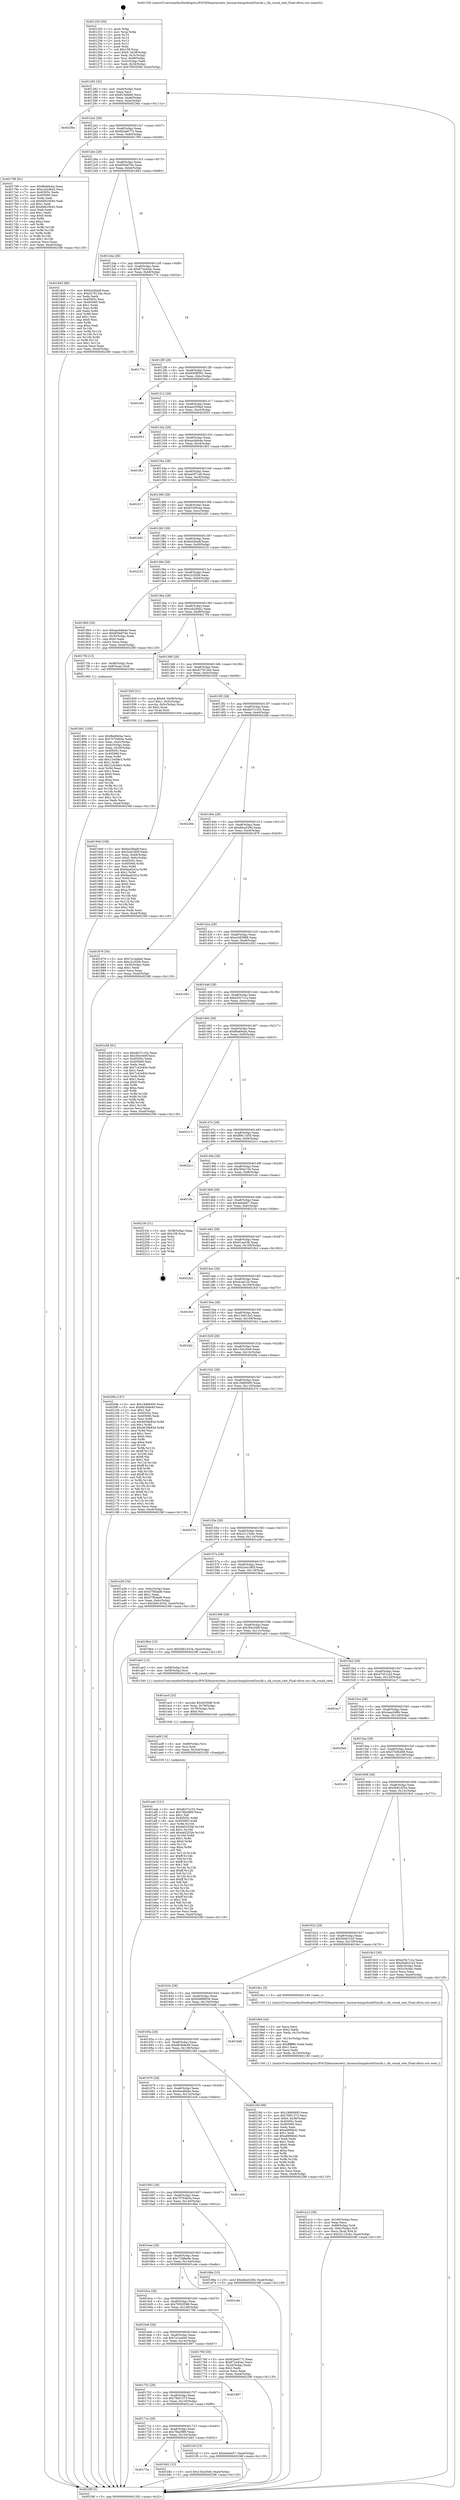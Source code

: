 digraph "0x401250" {
  label = "0x401250 (/mnt/c/Users/mathe/Desktop/tcc/POCII/binaries/extr_linuxarchmipsbcm63xxclk.c_clk_round_rate_Final-ollvm.out::main(0))"
  labelloc = "t"
  node[shape=record]

  Entry [label="",width=0.3,height=0.3,shape=circle,fillcolor=black,style=filled]
  "0x401282" [label="{
     0x401282 [32]\l
     | [instrs]\l
     &nbsp;&nbsp;0x401282 \<+6\>: mov -0xa4(%rbp),%eax\l
     &nbsp;&nbsp;0x401288 \<+2\>: mov %eax,%ecx\l
     &nbsp;&nbsp;0x40128a \<+6\>: sub $0x815efde6,%ecx\l
     &nbsp;&nbsp;0x401290 \<+6\>: mov %eax,-0xa8(%rbp)\l
     &nbsp;&nbsp;0x401296 \<+6\>: mov %ecx,-0xac(%rbp)\l
     &nbsp;&nbsp;0x40129c \<+6\>: je 000000000040236a \<main+0x111a\>\l
  }"]
  "0x40236a" [label="{
     0x40236a\l
  }", style=dashed]
  "0x4012a2" [label="{
     0x4012a2 [28]\l
     | [instrs]\l
     &nbsp;&nbsp;0x4012a2 \<+5\>: jmp 00000000004012a7 \<main+0x57\>\l
     &nbsp;&nbsp;0x4012a7 \<+6\>: mov -0xa8(%rbp),%eax\l
     &nbsp;&nbsp;0x4012ad \<+5\>: sub $0x82de6772,%eax\l
     &nbsp;&nbsp;0x4012b2 \<+6\>: mov %eax,-0xb0(%rbp)\l
     &nbsp;&nbsp;0x4012b8 \<+6\>: je 0000000000401799 \<main+0x549\>\l
  }"]
  Exit [label="",width=0.3,height=0.3,shape=circle,fillcolor=black,style=filled,peripheries=2]
  "0x401799" [label="{
     0x401799 [91]\l
     | [instrs]\l
     &nbsp;&nbsp;0x401799 \<+5\>: mov $0xf6a69cba,%eax\l
     &nbsp;&nbsp;0x40179e \<+5\>: mov $0xccb2db42,%ecx\l
     &nbsp;&nbsp;0x4017a3 \<+7\>: mov 0x40505c,%edx\l
     &nbsp;&nbsp;0x4017aa \<+7\>: mov 0x405060,%esi\l
     &nbsp;&nbsp;0x4017b1 \<+2\>: mov %edx,%edi\l
     &nbsp;&nbsp;0x4017b3 \<+6\>: sub $0x6d625640,%edi\l
     &nbsp;&nbsp;0x4017b9 \<+3\>: sub $0x1,%edi\l
     &nbsp;&nbsp;0x4017bc \<+6\>: add $0x6d625640,%edi\l
     &nbsp;&nbsp;0x4017c2 \<+3\>: imul %edi,%edx\l
     &nbsp;&nbsp;0x4017c5 \<+3\>: and $0x1,%edx\l
     &nbsp;&nbsp;0x4017c8 \<+3\>: cmp $0x0,%edx\l
     &nbsp;&nbsp;0x4017cb \<+4\>: sete %r8b\l
     &nbsp;&nbsp;0x4017cf \<+3\>: cmp $0xa,%esi\l
     &nbsp;&nbsp;0x4017d2 \<+4\>: setl %r9b\l
     &nbsp;&nbsp;0x4017d6 \<+3\>: mov %r8b,%r10b\l
     &nbsp;&nbsp;0x4017d9 \<+3\>: and %r9b,%r10b\l
     &nbsp;&nbsp;0x4017dc \<+3\>: xor %r9b,%r8b\l
     &nbsp;&nbsp;0x4017df \<+3\>: or %r8b,%r10b\l
     &nbsp;&nbsp;0x4017e2 \<+4\>: test $0x1,%r10b\l
     &nbsp;&nbsp;0x4017e6 \<+3\>: cmovne %ecx,%eax\l
     &nbsp;&nbsp;0x4017e9 \<+6\>: mov %eax,-0xa4(%rbp)\l
     &nbsp;&nbsp;0x4017ef \<+5\>: jmp 000000000040238f \<main+0x113f\>\l
  }"]
  "0x4012be" [label="{
     0x4012be [28]\l
     | [instrs]\l
     &nbsp;&nbsp;0x4012be \<+5\>: jmp 00000000004012c3 \<main+0x73\>\l
     &nbsp;&nbsp;0x4012c3 \<+6\>: mov -0xa8(%rbp),%eax\l
     &nbsp;&nbsp;0x4012c9 \<+5\>: sub $0x859a876e,%eax\l
     &nbsp;&nbsp;0x4012ce \<+6\>: mov %eax,-0xb4(%rbp)\l
     &nbsp;&nbsp;0x4012d4 \<+6\>: je 00000000004018d3 \<main+0x683\>\l
  }"]
  "0x40173a" [label="{
     0x40173a\l
  }", style=dashed]
  "0x4018d3" [label="{
     0x4018d3 [86]\l
     | [instrs]\l
     &nbsp;&nbsp;0x4018d3 \<+5\>: mov $0xbe2fdadf,%eax\l
     &nbsp;&nbsp;0x4018d8 \<+5\>: mov $0xd27812da,%ecx\l
     &nbsp;&nbsp;0x4018dd \<+2\>: xor %edx,%edx\l
     &nbsp;&nbsp;0x4018df \<+7\>: mov 0x40505c,%esi\l
     &nbsp;&nbsp;0x4018e6 \<+7\>: mov 0x405060,%edi\l
     &nbsp;&nbsp;0x4018ed \<+3\>: sub $0x1,%edx\l
     &nbsp;&nbsp;0x4018f0 \<+3\>: mov %esi,%r8d\l
     &nbsp;&nbsp;0x4018f3 \<+3\>: add %edx,%r8d\l
     &nbsp;&nbsp;0x4018f6 \<+4\>: imul %r8d,%esi\l
     &nbsp;&nbsp;0x4018fa \<+3\>: and $0x1,%esi\l
     &nbsp;&nbsp;0x4018fd \<+3\>: cmp $0x0,%esi\l
     &nbsp;&nbsp;0x401900 \<+4\>: sete %r9b\l
     &nbsp;&nbsp;0x401904 \<+3\>: cmp $0xa,%edi\l
     &nbsp;&nbsp;0x401907 \<+4\>: setl %r10b\l
     &nbsp;&nbsp;0x40190b \<+3\>: mov %r9b,%r11b\l
     &nbsp;&nbsp;0x40190e \<+3\>: and %r10b,%r11b\l
     &nbsp;&nbsp;0x401911 \<+3\>: xor %r10b,%r9b\l
     &nbsp;&nbsp;0x401914 \<+3\>: or %r9b,%r11b\l
     &nbsp;&nbsp;0x401917 \<+4\>: test $0x1,%r11b\l
     &nbsp;&nbsp;0x40191b \<+3\>: cmovne %ecx,%eax\l
     &nbsp;&nbsp;0x40191e \<+6\>: mov %eax,-0xa4(%rbp)\l
     &nbsp;&nbsp;0x401924 \<+5\>: jmp 000000000040238f \<main+0x113f\>\l
  }"]
  "0x4012da" [label="{
     0x4012da [28]\l
     | [instrs]\l
     &nbsp;&nbsp;0x4012da \<+5\>: jmp 00000000004012df \<main+0x8f\>\l
     &nbsp;&nbsp;0x4012df \<+6\>: mov -0xa8(%rbp),%eax\l
     &nbsp;&nbsp;0x4012e5 \<+5\>: sub $0x872a45ac,%eax\l
     &nbsp;&nbsp;0x4012ea \<+6\>: mov %eax,-0xb8(%rbp)\l
     &nbsp;&nbsp;0x4012f0 \<+6\>: je 000000000040177e \<main+0x52e\>\l
  }"]
  "0x401b82" [label="{
     0x401b82 [15]\l
     | [instrs]\l
     &nbsp;&nbsp;0x401b82 \<+10\>: movl $0x15dc20e9,-0xa4(%rbp)\l
     &nbsp;&nbsp;0x401b8c \<+5\>: jmp 000000000040238f \<main+0x113f\>\l
  }"]
  "0x40177e" [label="{
     0x40177e\l
  }", style=dashed]
  "0x4012f6" [label="{
     0x4012f6 [28]\l
     | [instrs]\l
     &nbsp;&nbsp;0x4012f6 \<+5\>: jmp 00000000004012fb \<main+0xab\>\l
     &nbsp;&nbsp;0x4012fb \<+6\>: mov -0xa8(%rbp),%eax\l
     &nbsp;&nbsp;0x401301 \<+5\>: sub $0x9369f591,%eax\l
     &nbsp;&nbsp;0x401306 \<+6\>: mov %eax,-0xbc(%rbp)\l
     &nbsp;&nbsp;0x40130c \<+6\>: je 0000000000401e0c \<main+0xbbc\>\l
  }"]
  "0x40171e" [label="{
     0x40171e [28]\l
     | [instrs]\l
     &nbsp;&nbsp;0x40171e \<+5\>: jmp 0000000000401723 \<main+0x4d3\>\l
     &nbsp;&nbsp;0x401723 \<+6\>: mov -0xa8(%rbp),%eax\l
     &nbsp;&nbsp;0x401729 \<+5\>: sub $0x7fda3f89,%eax\l
     &nbsp;&nbsp;0x40172e \<+6\>: mov %eax,-0x154(%rbp)\l
     &nbsp;&nbsp;0x401734 \<+6\>: je 0000000000401b82 \<main+0x932\>\l
  }"]
  "0x401e0c" [label="{
     0x401e0c\l
  }", style=dashed]
  "0x401312" [label="{
     0x401312 [28]\l
     | [instrs]\l
     &nbsp;&nbsp;0x401312 \<+5\>: jmp 0000000000401317 \<main+0xc7\>\l
     &nbsp;&nbsp;0x401317 \<+6\>: mov -0xa8(%rbp),%eax\l
     &nbsp;&nbsp;0x40131d \<+5\>: sub $0xaa2509a2,%eax\l
     &nbsp;&nbsp;0x401322 \<+6\>: mov %eax,-0xc0(%rbp)\l
     &nbsp;&nbsp;0x401328 \<+6\>: je 0000000000402053 \<main+0xe03\>\l
  }"]
  "0x4021ef" [label="{
     0x4021ef [15]\l
     | [instrs]\l
     &nbsp;&nbsp;0x4021ef \<+10\>: movl $0x4ebda57,-0xa4(%rbp)\l
     &nbsp;&nbsp;0x4021f9 \<+5\>: jmp 000000000040238f \<main+0x113f\>\l
  }"]
  "0x402053" [label="{
     0x402053\l
  }", style=dashed]
  "0x40132e" [label="{
     0x40132e [28]\l
     | [instrs]\l
     &nbsp;&nbsp;0x40132e \<+5\>: jmp 0000000000401333 \<main+0xe3\>\l
     &nbsp;&nbsp;0x401333 \<+6\>: mov -0xa8(%rbp),%eax\l
     &nbsp;&nbsp;0x401339 \<+5\>: sub $0xaacbbb4e,%eax\l
     &nbsp;&nbsp;0x40133e \<+6\>: mov %eax,-0xc4(%rbp)\l
     &nbsp;&nbsp;0x401344 \<+6\>: je 0000000000401fb1 \<main+0xd61\>\l
  }"]
  "0x401702" [label="{
     0x401702 [28]\l
     | [instrs]\l
     &nbsp;&nbsp;0x401702 \<+5\>: jmp 0000000000401707 \<main+0x4b7\>\l
     &nbsp;&nbsp;0x401707 \<+6\>: mov -0xa8(%rbp),%eax\l
     &nbsp;&nbsp;0x40170d \<+5\>: sub $0x7fd01373,%eax\l
     &nbsp;&nbsp;0x401712 \<+6\>: mov %eax,-0x150(%rbp)\l
     &nbsp;&nbsp;0x401718 \<+6\>: je 00000000004021ef \<main+0xf9f\>\l
  }"]
  "0x401fb1" [label="{
     0x401fb1\l
  }", style=dashed]
  "0x40134a" [label="{
     0x40134a [28]\l
     | [instrs]\l
     &nbsp;&nbsp;0x40134a \<+5\>: jmp 000000000040134f \<main+0xff\>\l
     &nbsp;&nbsp;0x40134f \<+6\>: mov -0xa8(%rbp),%eax\l
     &nbsp;&nbsp;0x401355 \<+5\>: sub $0xae0f71a9,%eax\l
     &nbsp;&nbsp;0x40135a \<+6\>: mov %eax,-0xc8(%rbp)\l
     &nbsp;&nbsp;0x401360 \<+6\>: je 0000000000402317 \<main+0x10c7\>\l
  }"]
  "0x401897" [label="{
     0x401897\l
  }", style=dashed]
  "0x402317" [label="{
     0x402317\l
  }", style=dashed]
  "0x401366" [label="{
     0x401366 [28]\l
     | [instrs]\l
     &nbsp;&nbsp;0x401366 \<+5\>: jmp 000000000040136b \<main+0x11b\>\l
     &nbsp;&nbsp;0x40136b \<+6\>: mov -0xa8(%rbp),%eax\l
     &nbsp;&nbsp;0x401371 \<+5\>: sub $0xb5309caa,%eax\l
     &nbsp;&nbsp;0x401376 \<+6\>: mov %eax,-0xcc(%rbp)\l
     &nbsp;&nbsp;0x40137c \<+6\>: je 0000000000401b91 \<main+0x941\>\l
  }"]
  "0x401aeb" [label="{
     0x401aeb [151]\l
     | [instrs]\l
     &nbsp;&nbsp;0x401aeb \<+5\>: mov $0xdb37c102,%eax\l
     &nbsp;&nbsp;0x401af0 \<+5\>: mov $0x7fda3f89,%ecx\l
     &nbsp;&nbsp;0x401af5 \<+2\>: mov $0x1,%dl\l
     &nbsp;&nbsp;0x401af7 \<+8\>: mov 0x40505c,%r8d\l
     &nbsp;&nbsp;0x401aff \<+8\>: mov 0x405060,%r9d\l
     &nbsp;&nbsp;0x401b07 \<+3\>: mov %r8d,%r10d\l
     &nbsp;&nbsp;0x401b0a \<+7\>: sub $0xde5252fe,%r10d\l
     &nbsp;&nbsp;0x401b11 \<+4\>: sub $0x1,%r10d\l
     &nbsp;&nbsp;0x401b15 \<+7\>: add $0xde5252fe,%r10d\l
     &nbsp;&nbsp;0x401b1c \<+4\>: imul %r10d,%r8d\l
     &nbsp;&nbsp;0x401b20 \<+4\>: and $0x1,%r8d\l
     &nbsp;&nbsp;0x401b24 \<+4\>: cmp $0x0,%r8d\l
     &nbsp;&nbsp;0x401b28 \<+4\>: sete %r11b\l
     &nbsp;&nbsp;0x401b2c \<+4\>: cmp $0xa,%r9d\l
     &nbsp;&nbsp;0x401b30 \<+3\>: setl %bl\l
     &nbsp;&nbsp;0x401b33 \<+3\>: mov %r11b,%r14b\l
     &nbsp;&nbsp;0x401b36 \<+4\>: xor $0xff,%r14b\l
     &nbsp;&nbsp;0x401b3a \<+3\>: mov %bl,%r15b\l
     &nbsp;&nbsp;0x401b3d \<+4\>: xor $0xff,%r15b\l
     &nbsp;&nbsp;0x401b41 \<+3\>: xor $0x1,%dl\l
     &nbsp;&nbsp;0x401b44 \<+3\>: mov %r14b,%r12b\l
     &nbsp;&nbsp;0x401b47 \<+4\>: and $0xff,%r12b\l
     &nbsp;&nbsp;0x401b4b \<+3\>: and %dl,%r11b\l
     &nbsp;&nbsp;0x401b4e \<+3\>: mov %r15b,%r13b\l
     &nbsp;&nbsp;0x401b51 \<+4\>: and $0xff,%r13b\l
     &nbsp;&nbsp;0x401b55 \<+2\>: and %dl,%bl\l
     &nbsp;&nbsp;0x401b57 \<+3\>: or %r11b,%r12b\l
     &nbsp;&nbsp;0x401b5a \<+3\>: or %bl,%r13b\l
     &nbsp;&nbsp;0x401b5d \<+3\>: xor %r13b,%r12b\l
     &nbsp;&nbsp;0x401b60 \<+3\>: or %r15b,%r14b\l
     &nbsp;&nbsp;0x401b63 \<+4\>: xor $0xff,%r14b\l
     &nbsp;&nbsp;0x401b67 \<+3\>: or $0x1,%dl\l
     &nbsp;&nbsp;0x401b6a \<+3\>: and %dl,%r14b\l
     &nbsp;&nbsp;0x401b6d \<+3\>: or %r14b,%r12b\l
     &nbsp;&nbsp;0x401b70 \<+4\>: test $0x1,%r12b\l
     &nbsp;&nbsp;0x401b74 \<+3\>: cmovne %ecx,%eax\l
     &nbsp;&nbsp;0x401b77 \<+6\>: mov %eax,-0xa4(%rbp)\l
     &nbsp;&nbsp;0x401b7d \<+5\>: jmp 000000000040238f \<main+0x113f\>\l
  }"]
  "0x401b91" [label="{
     0x401b91\l
  }", style=dashed]
  "0x401382" [label="{
     0x401382 [28]\l
     | [instrs]\l
     &nbsp;&nbsp;0x401382 \<+5\>: jmp 0000000000401387 \<main+0x137\>\l
     &nbsp;&nbsp;0x401387 \<+6\>: mov -0xa8(%rbp),%eax\l
     &nbsp;&nbsp;0x40138d \<+5\>: sub $0xbe2fdadf,%eax\l
     &nbsp;&nbsp;0x401392 \<+6\>: mov %eax,-0xd0(%rbp)\l
     &nbsp;&nbsp;0x401398 \<+6\>: je 0000000000402232 \<main+0xfe2\>\l
  }"]
  "0x401ad9" [label="{
     0x401ad9 [18]\l
     | [instrs]\l
     &nbsp;&nbsp;0x401ad9 \<+4\>: mov -0x68(%rbp),%rsi\l
     &nbsp;&nbsp;0x401add \<+3\>: mov %rsi,%rdi\l
     &nbsp;&nbsp;0x401ae0 \<+6\>: mov %eax,-0x164(%rbp)\l
     &nbsp;&nbsp;0x401ae6 \<+5\>: call 0000000000401030 \<free@plt\>\l
     | [calls]\l
     &nbsp;&nbsp;0x401030 \{1\} (unknown)\l
  }"]
  "0x402232" [label="{
     0x402232\l
  }", style=dashed]
  "0x40139e" [label="{
     0x40139e [28]\l
     | [instrs]\l
     &nbsp;&nbsp;0x40139e \<+5\>: jmp 00000000004013a3 \<main+0x153\>\l
     &nbsp;&nbsp;0x4013a3 \<+6\>: mov -0xa8(%rbp),%eax\l
     &nbsp;&nbsp;0x4013a9 \<+5\>: sub $0xc2c3f2fe,%eax\l
     &nbsp;&nbsp;0x4013ae \<+6\>: mov %eax,-0xd4(%rbp)\l
     &nbsp;&nbsp;0x4013b4 \<+6\>: je 00000000004018b5 \<main+0x665\>\l
  }"]
  "0x401ac0" [label="{
     0x401ac0 [25]\l
     | [instrs]\l
     &nbsp;&nbsp;0x401ac0 \<+10\>: movabs $0x4030d6,%rdi\l
     &nbsp;&nbsp;0x401aca \<+4\>: mov %rax,-0x78(%rbp)\l
     &nbsp;&nbsp;0x401ace \<+4\>: mov -0x78(%rbp),%rsi\l
     &nbsp;&nbsp;0x401ad2 \<+2\>: mov $0x0,%al\l
     &nbsp;&nbsp;0x401ad4 \<+5\>: call 0000000000401040 \<printf@plt\>\l
     | [calls]\l
     &nbsp;&nbsp;0x401040 \{1\} (unknown)\l
  }"]
  "0x4018b5" [label="{
     0x4018b5 [30]\l
     | [instrs]\l
     &nbsp;&nbsp;0x4018b5 \<+5\>: mov $0xaacbbb4e,%eax\l
     &nbsp;&nbsp;0x4018ba \<+5\>: mov $0x859a876e,%ecx\l
     &nbsp;&nbsp;0x4018bf \<+3\>: mov -0x30(%rbp),%edx\l
     &nbsp;&nbsp;0x4018c2 \<+3\>: cmp $0x0,%edx\l
     &nbsp;&nbsp;0x4018c5 \<+3\>: cmove %ecx,%eax\l
     &nbsp;&nbsp;0x4018c8 \<+6\>: mov %eax,-0xa4(%rbp)\l
     &nbsp;&nbsp;0x4018ce \<+5\>: jmp 000000000040238f \<main+0x113f\>\l
  }"]
  "0x4013ba" [label="{
     0x4013ba [28]\l
     | [instrs]\l
     &nbsp;&nbsp;0x4013ba \<+5\>: jmp 00000000004013bf \<main+0x16f\>\l
     &nbsp;&nbsp;0x4013bf \<+6\>: mov -0xa8(%rbp),%eax\l
     &nbsp;&nbsp;0x4013c5 \<+5\>: sub $0xccb2db42,%eax\l
     &nbsp;&nbsp;0x4013ca \<+6\>: mov %eax,-0xd8(%rbp)\l
     &nbsp;&nbsp;0x4013d0 \<+6\>: je 00000000004017f4 \<main+0x5a4\>\l
  }"]
  "0x401a12" [label="{
     0x401a12 [36]\l
     | [instrs]\l
     &nbsp;&nbsp;0x401a12 \<+6\>: mov -0x160(%rbp),%ecx\l
     &nbsp;&nbsp;0x401a18 \<+3\>: imul %eax,%ecx\l
     &nbsp;&nbsp;0x401a1b \<+4\>: mov -0x68(%rbp),%rdi\l
     &nbsp;&nbsp;0x401a1f \<+4\>: movslq -0x6c(%rbp),%r8\l
     &nbsp;&nbsp;0x401a23 \<+4\>: mov %ecx,(%rdi,%r8,4)\l
     &nbsp;&nbsp;0x401a27 \<+10\>: movl $0x22115c6c,-0xa4(%rbp)\l
     &nbsp;&nbsp;0x401a31 \<+5\>: jmp 000000000040238f \<main+0x113f\>\l
  }"]
  "0x4017f4" [label="{
     0x4017f4 [13]\l
     | [instrs]\l
     &nbsp;&nbsp;0x4017f4 \<+4\>: mov -0x48(%rbp),%rax\l
     &nbsp;&nbsp;0x4017f8 \<+4\>: mov 0x8(%rax),%rdi\l
     &nbsp;&nbsp;0x4017fc \<+5\>: call 0000000000401060 \<atoi@plt\>\l
     | [calls]\l
     &nbsp;&nbsp;0x401060 \{1\} (unknown)\l
  }"]
  "0x4013d6" [label="{
     0x4013d6 [28]\l
     | [instrs]\l
     &nbsp;&nbsp;0x4013d6 \<+5\>: jmp 00000000004013db \<main+0x18b\>\l
     &nbsp;&nbsp;0x4013db \<+6\>: mov -0xa8(%rbp),%eax\l
     &nbsp;&nbsp;0x4013e1 \<+5\>: sub $0xd27812da,%eax\l
     &nbsp;&nbsp;0x4013e6 \<+6\>: mov %eax,-0xdc(%rbp)\l
     &nbsp;&nbsp;0x4013ec \<+6\>: je 0000000000401929 \<main+0x6d9\>\l
  }"]
  "0x4019e6" [label="{
     0x4019e6 [44]\l
     | [instrs]\l
     &nbsp;&nbsp;0x4019e6 \<+2\>: xor %ecx,%ecx\l
     &nbsp;&nbsp;0x4019e8 \<+5\>: mov $0x2,%edx\l
     &nbsp;&nbsp;0x4019ed \<+6\>: mov %edx,-0x15c(%rbp)\l
     &nbsp;&nbsp;0x4019f3 \<+1\>: cltd\l
     &nbsp;&nbsp;0x4019f4 \<+6\>: mov -0x15c(%rbp),%esi\l
     &nbsp;&nbsp;0x4019fa \<+2\>: idiv %esi\l
     &nbsp;&nbsp;0x4019fc \<+6\>: imul $0xfffffffe,%edx,%edx\l
     &nbsp;&nbsp;0x401a02 \<+3\>: sub $0x1,%ecx\l
     &nbsp;&nbsp;0x401a05 \<+2\>: sub %ecx,%edx\l
     &nbsp;&nbsp;0x401a07 \<+6\>: mov %edx,-0x160(%rbp)\l
     &nbsp;&nbsp;0x401a0d \<+5\>: call 0000000000401160 \<next_i\>\l
     | [calls]\l
     &nbsp;&nbsp;0x401160 \{1\} (/mnt/c/Users/mathe/Desktop/tcc/POCII/binaries/extr_linuxarchmipsbcm63xxclk.c_clk_round_rate_Final-ollvm.out::next_i)\l
  }"]
  "0x401929" [label="{
     0x401929 [31]\l
     | [instrs]\l
     &nbsp;&nbsp;0x401929 \<+8\>: movq $0x64,-0x58(%rbp)\l
     &nbsp;&nbsp;0x401931 \<+7\>: movl $0x1,-0x5c(%rbp)\l
     &nbsp;&nbsp;0x401938 \<+4\>: movslq -0x5c(%rbp),%rax\l
     &nbsp;&nbsp;0x40193c \<+4\>: shl $0x2,%rax\l
     &nbsp;&nbsp;0x401940 \<+3\>: mov %rax,%rdi\l
     &nbsp;&nbsp;0x401943 \<+5\>: call 0000000000401050 \<malloc@plt\>\l
     | [calls]\l
     &nbsp;&nbsp;0x401050 \{1\} (unknown)\l
  }"]
  "0x4013f2" [label="{
     0x4013f2 [28]\l
     | [instrs]\l
     &nbsp;&nbsp;0x4013f2 \<+5\>: jmp 00000000004013f7 \<main+0x1a7\>\l
     &nbsp;&nbsp;0x4013f7 \<+6\>: mov -0xa8(%rbp),%eax\l
     &nbsp;&nbsp;0x4013fd \<+5\>: sub $0xdb37c102,%eax\l
     &nbsp;&nbsp;0x401402 \<+6\>: mov %eax,-0xe0(%rbp)\l
     &nbsp;&nbsp;0x401408 \<+6\>: je 000000000040226b \<main+0x101b\>\l
  }"]
  "0x401948" [label="{
     0x401948 [108]\l
     | [instrs]\l
     &nbsp;&nbsp;0x401948 \<+5\>: mov $0xbe2fdadf,%ecx\l
     &nbsp;&nbsp;0x40194d \<+5\>: mov $0x2a4c385f,%edx\l
     &nbsp;&nbsp;0x401952 \<+4\>: mov %rax,-0x68(%rbp)\l
     &nbsp;&nbsp;0x401956 \<+7\>: movl $0x0,-0x6c(%rbp)\l
     &nbsp;&nbsp;0x40195d \<+7\>: mov 0x40505c,%esi\l
     &nbsp;&nbsp;0x401964 \<+8\>: mov 0x405060,%r8d\l
     &nbsp;&nbsp;0x40196c \<+3\>: mov %esi,%r9d\l
     &nbsp;&nbsp;0x40196f \<+7\>: add $0x9aad241a,%r9d\l
     &nbsp;&nbsp;0x401976 \<+4\>: sub $0x1,%r9d\l
     &nbsp;&nbsp;0x40197a \<+7\>: sub $0x9aad241a,%r9d\l
     &nbsp;&nbsp;0x401981 \<+4\>: imul %r9d,%esi\l
     &nbsp;&nbsp;0x401985 \<+3\>: and $0x1,%esi\l
     &nbsp;&nbsp;0x401988 \<+3\>: cmp $0x0,%esi\l
     &nbsp;&nbsp;0x40198b \<+4\>: sete %r10b\l
     &nbsp;&nbsp;0x40198f \<+4\>: cmp $0xa,%r8d\l
     &nbsp;&nbsp;0x401993 \<+4\>: setl %r11b\l
     &nbsp;&nbsp;0x401997 \<+3\>: mov %r10b,%bl\l
     &nbsp;&nbsp;0x40199a \<+3\>: and %r11b,%bl\l
     &nbsp;&nbsp;0x40199d \<+3\>: xor %r11b,%r10b\l
     &nbsp;&nbsp;0x4019a0 \<+3\>: or %r10b,%bl\l
     &nbsp;&nbsp;0x4019a3 \<+3\>: test $0x1,%bl\l
     &nbsp;&nbsp;0x4019a6 \<+3\>: cmovne %edx,%ecx\l
     &nbsp;&nbsp;0x4019a9 \<+6\>: mov %ecx,-0xa4(%rbp)\l
     &nbsp;&nbsp;0x4019af \<+5\>: jmp 000000000040238f \<main+0x113f\>\l
  }"]
  "0x40226b" [label="{
     0x40226b\l
  }", style=dashed]
  "0x40140e" [label="{
     0x40140e [28]\l
     | [instrs]\l
     &nbsp;&nbsp;0x40140e \<+5\>: jmp 0000000000401413 \<main+0x1c3\>\l
     &nbsp;&nbsp;0x401413 \<+6\>: mov -0xa8(%rbp),%eax\l
     &nbsp;&nbsp;0x401419 \<+5\>: sub $0xddca528d,%eax\l
     &nbsp;&nbsp;0x40141e \<+6\>: mov %eax,-0xe4(%rbp)\l
     &nbsp;&nbsp;0x401424 \<+6\>: je 0000000000401879 \<main+0x629\>\l
  }"]
  "0x401801" [label="{
     0x401801 [105]\l
     | [instrs]\l
     &nbsp;&nbsp;0x401801 \<+5\>: mov $0xf6a69cba,%ecx\l
     &nbsp;&nbsp;0x401806 \<+5\>: mov $0x70764b5a,%edx\l
     &nbsp;&nbsp;0x40180b \<+3\>: mov %eax,-0x4c(%rbp)\l
     &nbsp;&nbsp;0x40180e \<+3\>: mov -0x4c(%rbp),%eax\l
     &nbsp;&nbsp;0x401811 \<+3\>: mov %eax,-0x30(%rbp)\l
     &nbsp;&nbsp;0x401814 \<+7\>: mov 0x40505c,%eax\l
     &nbsp;&nbsp;0x40181b \<+7\>: mov 0x405060,%esi\l
     &nbsp;&nbsp;0x401822 \<+3\>: mov %eax,%r8d\l
     &nbsp;&nbsp;0x401825 \<+7\>: add $0x124cfde3,%r8d\l
     &nbsp;&nbsp;0x40182c \<+4\>: sub $0x1,%r8d\l
     &nbsp;&nbsp;0x401830 \<+7\>: sub $0x124cfde3,%r8d\l
     &nbsp;&nbsp;0x401837 \<+4\>: imul %r8d,%eax\l
     &nbsp;&nbsp;0x40183b \<+3\>: and $0x1,%eax\l
     &nbsp;&nbsp;0x40183e \<+3\>: cmp $0x0,%eax\l
     &nbsp;&nbsp;0x401841 \<+4\>: sete %r9b\l
     &nbsp;&nbsp;0x401845 \<+3\>: cmp $0xa,%esi\l
     &nbsp;&nbsp;0x401848 \<+4\>: setl %r10b\l
     &nbsp;&nbsp;0x40184c \<+3\>: mov %r9b,%r11b\l
     &nbsp;&nbsp;0x40184f \<+3\>: and %r10b,%r11b\l
     &nbsp;&nbsp;0x401852 \<+3\>: xor %r10b,%r9b\l
     &nbsp;&nbsp;0x401855 \<+3\>: or %r9b,%r11b\l
     &nbsp;&nbsp;0x401858 \<+4\>: test $0x1,%r11b\l
     &nbsp;&nbsp;0x40185c \<+3\>: cmovne %edx,%ecx\l
     &nbsp;&nbsp;0x40185f \<+6\>: mov %ecx,-0xa4(%rbp)\l
     &nbsp;&nbsp;0x401865 \<+5\>: jmp 000000000040238f \<main+0x113f\>\l
  }"]
  "0x401879" [label="{
     0x401879 [30]\l
     | [instrs]\l
     &nbsp;&nbsp;0x401879 \<+5\>: mov $0x7e1ea6a0,%eax\l
     &nbsp;&nbsp;0x40187e \<+5\>: mov $0xc2c3f2fe,%ecx\l
     &nbsp;&nbsp;0x401883 \<+3\>: mov -0x30(%rbp),%edx\l
     &nbsp;&nbsp;0x401886 \<+3\>: cmp $0x1,%edx\l
     &nbsp;&nbsp;0x401889 \<+3\>: cmovl %ecx,%eax\l
     &nbsp;&nbsp;0x40188c \<+6\>: mov %eax,-0xa4(%rbp)\l
     &nbsp;&nbsp;0x401892 \<+5\>: jmp 000000000040238f \<main+0x113f\>\l
  }"]
  "0x40142a" [label="{
     0x40142a [28]\l
     | [instrs]\l
     &nbsp;&nbsp;0x40142a \<+5\>: jmp 000000000040142f \<main+0x1df\>\l
     &nbsp;&nbsp;0x40142f \<+6\>: mov -0xa8(%rbp),%eax\l
     &nbsp;&nbsp;0x401435 \<+5\>: sub $0xe2df3988,%eax\l
     &nbsp;&nbsp;0x40143a \<+6\>: mov %eax,-0xe8(%rbp)\l
     &nbsp;&nbsp;0x401440 \<+6\>: je 0000000000401d52 \<main+0xb02\>\l
  }"]
  "0x401250" [label="{
     0x401250 [50]\l
     | [instrs]\l
     &nbsp;&nbsp;0x401250 \<+1\>: push %rbp\l
     &nbsp;&nbsp;0x401251 \<+3\>: mov %rsp,%rbp\l
     &nbsp;&nbsp;0x401254 \<+2\>: push %r15\l
     &nbsp;&nbsp;0x401256 \<+2\>: push %r14\l
     &nbsp;&nbsp;0x401258 \<+2\>: push %r13\l
     &nbsp;&nbsp;0x40125a \<+2\>: push %r12\l
     &nbsp;&nbsp;0x40125c \<+1\>: push %rbx\l
     &nbsp;&nbsp;0x40125d \<+7\>: sub $0x158,%rsp\l
     &nbsp;&nbsp;0x401264 \<+7\>: movl $0x0,-0x38(%rbp)\l
     &nbsp;&nbsp;0x40126b \<+3\>: mov %edi,-0x3c(%rbp)\l
     &nbsp;&nbsp;0x40126e \<+4\>: mov %rsi,-0x48(%rbp)\l
     &nbsp;&nbsp;0x401272 \<+3\>: mov -0x3c(%rbp),%edi\l
     &nbsp;&nbsp;0x401275 \<+3\>: mov %edi,-0x34(%rbp)\l
     &nbsp;&nbsp;0x401278 \<+10\>: movl $0x79503588,-0xa4(%rbp)\l
  }"]
  "0x401d52" [label="{
     0x401d52\l
  }", style=dashed]
  "0x401446" [label="{
     0x401446 [28]\l
     | [instrs]\l
     &nbsp;&nbsp;0x401446 \<+5\>: jmp 000000000040144b \<main+0x1fb\>\l
     &nbsp;&nbsp;0x40144b \<+6\>: mov -0xa8(%rbp),%eax\l
     &nbsp;&nbsp;0x401451 \<+5\>: sub $0xe35c7c1e,%eax\l
     &nbsp;&nbsp;0x401456 \<+6\>: mov %eax,-0xec(%rbp)\l
     &nbsp;&nbsp;0x40145c \<+6\>: je 0000000000401a58 \<main+0x808\>\l
  }"]
  "0x40238f" [label="{
     0x40238f [5]\l
     | [instrs]\l
     &nbsp;&nbsp;0x40238f \<+5\>: jmp 0000000000401282 \<main+0x32\>\l
  }"]
  "0x401a58" [label="{
     0x401a58 [91]\l
     | [instrs]\l
     &nbsp;&nbsp;0x401a58 \<+5\>: mov $0xdb37c102,%eax\l
     &nbsp;&nbsp;0x401a5d \<+5\>: mov $0x3f4c049f,%ecx\l
     &nbsp;&nbsp;0x401a62 \<+7\>: mov 0x40505c,%edx\l
     &nbsp;&nbsp;0x401a69 \<+7\>: mov 0x405060,%esi\l
     &nbsp;&nbsp;0x401a70 \<+2\>: mov %edx,%edi\l
     &nbsp;&nbsp;0x401a72 \<+6\>: add $0x7c42e83e,%edi\l
     &nbsp;&nbsp;0x401a78 \<+3\>: sub $0x1,%edi\l
     &nbsp;&nbsp;0x401a7b \<+6\>: sub $0x7c42e83e,%edi\l
     &nbsp;&nbsp;0x401a81 \<+3\>: imul %edi,%edx\l
     &nbsp;&nbsp;0x401a84 \<+3\>: and $0x1,%edx\l
     &nbsp;&nbsp;0x401a87 \<+3\>: cmp $0x0,%edx\l
     &nbsp;&nbsp;0x401a8a \<+4\>: sete %r8b\l
     &nbsp;&nbsp;0x401a8e \<+3\>: cmp $0xa,%esi\l
     &nbsp;&nbsp;0x401a91 \<+4\>: setl %r9b\l
     &nbsp;&nbsp;0x401a95 \<+3\>: mov %r8b,%r10b\l
     &nbsp;&nbsp;0x401a98 \<+3\>: and %r9b,%r10b\l
     &nbsp;&nbsp;0x401a9b \<+3\>: xor %r9b,%r8b\l
     &nbsp;&nbsp;0x401a9e \<+3\>: or %r8b,%r10b\l
     &nbsp;&nbsp;0x401aa1 \<+4\>: test $0x1,%r10b\l
     &nbsp;&nbsp;0x401aa5 \<+3\>: cmovne %ecx,%eax\l
     &nbsp;&nbsp;0x401aa8 \<+6\>: mov %eax,-0xa4(%rbp)\l
     &nbsp;&nbsp;0x401aae \<+5\>: jmp 000000000040238f \<main+0x113f\>\l
  }"]
  "0x401462" [label="{
     0x401462 [28]\l
     | [instrs]\l
     &nbsp;&nbsp;0x401462 \<+5\>: jmp 0000000000401467 \<main+0x217\>\l
     &nbsp;&nbsp;0x401467 \<+6\>: mov -0xa8(%rbp),%eax\l
     &nbsp;&nbsp;0x40146d \<+5\>: sub $0xf6a69cba,%eax\l
     &nbsp;&nbsp;0x401472 \<+6\>: mov %eax,-0xf0(%rbp)\l
     &nbsp;&nbsp;0x401478 \<+6\>: je 0000000000402213 \<main+0xfc3\>\l
  }"]
  "0x4016e6" [label="{
     0x4016e6 [28]\l
     | [instrs]\l
     &nbsp;&nbsp;0x4016e6 \<+5\>: jmp 00000000004016eb \<main+0x49b\>\l
     &nbsp;&nbsp;0x4016eb \<+6\>: mov -0xa8(%rbp),%eax\l
     &nbsp;&nbsp;0x4016f1 \<+5\>: sub $0x7e1ea6a0,%eax\l
     &nbsp;&nbsp;0x4016f6 \<+6\>: mov %eax,-0x14c(%rbp)\l
     &nbsp;&nbsp;0x4016fc \<+6\>: je 0000000000401897 \<main+0x647\>\l
  }"]
  "0x402213" [label="{
     0x402213\l
  }", style=dashed]
  "0x40147e" [label="{
     0x40147e [28]\l
     | [instrs]\l
     &nbsp;&nbsp;0x40147e \<+5\>: jmp 0000000000401483 \<main+0x233\>\l
     &nbsp;&nbsp;0x401483 \<+6\>: mov -0xa8(%rbp),%eax\l
     &nbsp;&nbsp;0x401489 \<+5\>: sub $0xf8811450,%eax\l
     &nbsp;&nbsp;0x40148e \<+6\>: mov %eax,-0xf4(%rbp)\l
     &nbsp;&nbsp;0x401494 \<+6\>: je 00000000004022c1 \<main+0x1071\>\l
  }"]
  "0x401760" [label="{
     0x401760 [30]\l
     | [instrs]\l
     &nbsp;&nbsp;0x401760 \<+5\>: mov $0x82de6772,%eax\l
     &nbsp;&nbsp;0x401765 \<+5\>: mov $0x872a45ac,%ecx\l
     &nbsp;&nbsp;0x40176a \<+3\>: mov -0x34(%rbp),%edx\l
     &nbsp;&nbsp;0x40176d \<+3\>: cmp $0x2,%edx\l
     &nbsp;&nbsp;0x401770 \<+3\>: cmovne %ecx,%eax\l
     &nbsp;&nbsp;0x401773 \<+6\>: mov %eax,-0xa4(%rbp)\l
     &nbsp;&nbsp;0x401779 \<+5\>: jmp 000000000040238f \<main+0x113f\>\l
  }"]
  "0x4022c1" [label="{
     0x4022c1\l
  }", style=dashed]
  "0x40149a" [label="{
     0x40149a [28]\l
     | [instrs]\l
     &nbsp;&nbsp;0x40149a \<+5\>: jmp 000000000040149f \<main+0x24f\>\l
     &nbsp;&nbsp;0x40149f \<+6\>: mov -0xa8(%rbp),%eax\l
     &nbsp;&nbsp;0x4014a5 \<+5\>: sub $0x384a734,%eax\l
     &nbsp;&nbsp;0x4014aa \<+6\>: mov %eax,-0xf8(%rbp)\l
     &nbsp;&nbsp;0x4014b0 \<+6\>: je 0000000000401cfc \<main+0xaac\>\l
  }"]
  "0x4016ca" [label="{
     0x4016ca [28]\l
     | [instrs]\l
     &nbsp;&nbsp;0x4016ca \<+5\>: jmp 00000000004016cf \<main+0x47f\>\l
     &nbsp;&nbsp;0x4016cf \<+6\>: mov -0xa8(%rbp),%eax\l
     &nbsp;&nbsp;0x4016d5 \<+5\>: sub $0x79503588,%eax\l
     &nbsp;&nbsp;0x4016da \<+6\>: mov %eax,-0x148(%rbp)\l
     &nbsp;&nbsp;0x4016e0 \<+6\>: je 0000000000401760 \<main+0x510\>\l
  }"]
  "0x401cfc" [label="{
     0x401cfc\l
  }", style=dashed]
  "0x4014b6" [label="{
     0x4014b6 [28]\l
     | [instrs]\l
     &nbsp;&nbsp;0x4014b6 \<+5\>: jmp 00000000004014bb \<main+0x26b\>\l
     &nbsp;&nbsp;0x4014bb \<+6\>: mov -0xa8(%rbp),%eax\l
     &nbsp;&nbsp;0x4014c1 \<+5\>: sub $0x4ebda57,%eax\l
     &nbsp;&nbsp;0x4014c6 \<+6\>: mov %eax,-0xfc(%rbp)\l
     &nbsp;&nbsp;0x4014cc \<+6\>: je 00000000004021fe \<main+0xfae\>\l
  }"]
  "0x401cde" [label="{
     0x401cde\l
  }", style=dashed]
  "0x4021fe" [label="{
     0x4021fe [21]\l
     | [instrs]\l
     &nbsp;&nbsp;0x4021fe \<+3\>: mov -0x38(%rbp),%eax\l
     &nbsp;&nbsp;0x402201 \<+7\>: add $0x158,%rsp\l
     &nbsp;&nbsp;0x402208 \<+1\>: pop %rbx\l
     &nbsp;&nbsp;0x402209 \<+2\>: pop %r12\l
     &nbsp;&nbsp;0x40220b \<+2\>: pop %r13\l
     &nbsp;&nbsp;0x40220d \<+2\>: pop %r14\l
     &nbsp;&nbsp;0x40220f \<+2\>: pop %r15\l
     &nbsp;&nbsp;0x402211 \<+1\>: pop %rbp\l
     &nbsp;&nbsp;0x402212 \<+1\>: ret\l
  }"]
  "0x4014d2" [label="{
     0x4014d2 [28]\l
     | [instrs]\l
     &nbsp;&nbsp;0x4014d2 \<+5\>: jmp 00000000004014d7 \<main+0x287\>\l
     &nbsp;&nbsp;0x4014d7 \<+6\>: mov -0xa8(%rbp),%eax\l
     &nbsp;&nbsp;0x4014dd \<+5\>: sub $0x81aa53b,%eax\l
     &nbsp;&nbsp;0x4014e2 \<+6\>: mov %eax,-0x100(%rbp)\l
     &nbsp;&nbsp;0x4014e8 \<+6\>: je 00000000004022b2 \<main+0x1062\>\l
  }"]
  "0x4016ae" [label="{
     0x4016ae [28]\l
     | [instrs]\l
     &nbsp;&nbsp;0x4016ae \<+5\>: jmp 00000000004016b3 \<main+0x463\>\l
     &nbsp;&nbsp;0x4016b3 \<+6\>: mov -0xa8(%rbp),%eax\l
     &nbsp;&nbsp;0x4016b9 \<+5\>: sub $0x71bfbe9e,%eax\l
     &nbsp;&nbsp;0x4016be \<+6\>: mov %eax,-0x144(%rbp)\l
     &nbsp;&nbsp;0x4016c4 \<+6\>: je 0000000000401cde \<main+0xa8e\>\l
  }"]
  "0x4022b2" [label="{
     0x4022b2\l
  }", style=dashed]
  "0x4014ee" [label="{
     0x4014ee [28]\l
     | [instrs]\l
     &nbsp;&nbsp;0x4014ee \<+5\>: jmp 00000000004014f3 \<main+0x2a3\>\l
     &nbsp;&nbsp;0x4014f3 \<+6\>: mov -0xa8(%rbp),%eax\l
     &nbsp;&nbsp;0x4014f9 \<+5\>: sub $0xdcad12b,%eax\l
     &nbsp;&nbsp;0x4014fe \<+6\>: mov %eax,-0x104(%rbp)\l
     &nbsp;&nbsp;0x401504 \<+6\>: je 0000000000401fc0 \<main+0xd70\>\l
  }"]
  "0x40186a" [label="{
     0x40186a [15]\l
     | [instrs]\l
     &nbsp;&nbsp;0x40186a \<+10\>: movl $0xddca528d,-0xa4(%rbp)\l
     &nbsp;&nbsp;0x401874 \<+5\>: jmp 000000000040238f \<main+0x113f\>\l
  }"]
  "0x401fc0" [label="{
     0x401fc0\l
  }", style=dashed]
  "0x40150a" [label="{
     0x40150a [28]\l
     | [instrs]\l
     &nbsp;&nbsp;0x40150a \<+5\>: jmp 000000000040150f \<main+0x2bf\>\l
     &nbsp;&nbsp;0x40150f \<+6\>: mov -0xa8(%rbp),%eax\l
     &nbsp;&nbsp;0x401515 \<+5\>: sub $0x134012e3,%eax\l
     &nbsp;&nbsp;0x40151a \<+6\>: mov %eax,-0x108(%rbp)\l
     &nbsp;&nbsp;0x401520 \<+6\>: je 0000000000401fa2 \<main+0xd52\>\l
  }"]
  "0x401692" [label="{
     0x401692 [28]\l
     | [instrs]\l
     &nbsp;&nbsp;0x401692 \<+5\>: jmp 0000000000401697 \<main+0x447\>\l
     &nbsp;&nbsp;0x401697 \<+6\>: mov -0xa8(%rbp),%eax\l
     &nbsp;&nbsp;0x40169d \<+5\>: sub $0x70764b5a,%eax\l
     &nbsp;&nbsp;0x4016a2 \<+6\>: mov %eax,-0x140(%rbp)\l
     &nbsp;&nbsp;0x4016a8 \<+6\>: je 000000000040186a \<main+0x61a\>\l
  }"]
  "0x401fa2" [label="{
     0x401fa2\l
  }", style=dashed]
  "0x401526" [label="{
     0x401526 [28]\l
     | [instrs]\l
     &nbsp;&nbsp;0x401526 \<+5\>: jmp 000000000040152b \<main+0x2db\>\l
     &nbsp;&nbsp;0x40152b \<+6\>: mov -0xa8(%rbp),%eax\l
     &nbsp;&nbsp;0x401531 \<+5\>: sub $0x15dc20e9,%eax\l
     &nbsp;&nbsp;0x401536 \<+6\>: mov %eax,-0x10c(%rbp)\l
     &nbsp;&nbsp;0x40153c \<+6\>: je 00000000004020fa \<main+0xeaa\>\l
  }"]
  "0x401e34" [label="{
     0x401e34\l
  }", style=dashed]
  "0x4020fa" [label="{
     0x4020fa [147]\l
     | [instrs]\l
     &nbsp;&nbsp;0x4020fa \<+5\>: mov $0x18d69495,%eax\l
     &nbsp;&nbsp;0x4020ff \<+5\>: mov $0x6b3b9e49,%ecx\l
     &nbsp;&nbsp;0x402104 \<+2\>: mov $0x1,%dl\l
     &nbsp;&nbsp;0x402106 \<+7\>: mov 0x40505c,%esi\l
     &nbsp;&nbsp;0x40210d \<+7\>: mov 0x405060,%edi\l
     &nbsp;&nbsp;0x402114 \<+3\>: mov %esi,%r8d\l
     &nbsp;&nbsp;0x402117 \<+7\>: sub $0x4639b83d,%r8d\l
     &nbsp;&nbsp;0x40211e \<+4\>: sub $0x1,%r8d\l
     &nbsp;&nbsp;0x402122 \<+7\>: add $0x4639b83d,%r8d\l
     &nbsp;&nbsp;0x402129 \<+4\>: imul %r8d,%esi\l
     &nbsp;&nbsp;0x40212d \<+3\>: and $0x1,%esi\l
     &nbsp;&nbsp;0x402130 \<+3\>: cmp $0x0,%esi\l
     &nbsp;&nbsp;0x402133 \<+4\>: sete %r9b\l
     &nbsp;&nbsp;0x402137 \<+3\>: cmp $0xa,%edi\l
     &nbsp;&nbsp;0x40213a \<+4\>: setl %r10b\l
     &nbsp;&nbsp;0x40213e \<+3\>: mov %r9b,%r11b\l
     &nbsp;&nbsp;0x402141 \<+4\>: xor $0xff,%r11b\l
     &nbsp;&nbsp;0x402145 \<+3\>: mov %r10b,%bl\l
     &nbsp;&nbsp;0x402148 \<+3\>: xor $0xff,%bl\l
     &nbsp;&nbsp;0x40214b \<+3\>: xor $0x1,%dl\l
     &nbsp;&nbsp;0x40214e \<+3\>: mov %r11b,%r14b\l
     &nbsp;&nbsp;0x402151 \<+4\>: and $0xff,%r14b\l
     &nbsp;&nbsp;0x402155 \<+3\>: and %dl,%r9b\l
     &nbsp;&nbsp;0x402158 \<+3\>: mov %bl,%r15b\l
     &nbsp;&nbsp;0x40215b \<+4\>: and $0xff,%r15b\l
     &nbsp;&nbsp;0x40215f \<+3\>: and %dl,%r10b\l
     &nbsp;&nbsp;0x402162 \<+3\>: or %r9b,%r14b\l
     &nbsp;&nbsp;0x402165 \<+3\>: or %r10b,%r15b\l
     &nbsp;&nbsp;0x402168 \<+3\>: xor %r15b,%r14b\l
     &nbsp;&nbsp;0x40216b \<+3\>: or %bl,%r11b\l
     &nbsp;&nbsp;0x40216e \<+4\>: xor $0xff,%r11b\l
     &nbsp;&nbsp;0x402172 \<+3\>: or $0x1,%dl\l
     &nbsp;&nbsp;0x402175 \<+3\>: and %dl,%r11b\l
     &nbsp;&nbsp;0x402178 \<+3\>: or %r11b,%r14b\l
     &nbsp;&nbsp;0x40217b \<+4\>: test $0x1,%r14b\l
     &nbsp;&nbsp;0x40217f \<+3\>: cmovne %ecx,%eax\l
     &nbsp;&nbsp;0x402182 \<+6\>: mov %eax,-0xa4(%rbp)\l
     &nbsp;&nbsp;0x402188 \<+5\>: jmp 000000000040238f \<main+0x113f\>\l
  }"]
  "0x401542" [label="{
     0x401542 [28]\l
     | [instrs]\l
     &nbsp;&nbsp;0x401542 \<+5\>: jmp 0000000000401547 \<main+0x2f7\>\l
     &nbsp;&nbsp;0x401547 \<+6\>: mov -0xa8(%rbp),%eax\l
     &nbsp;&nbsp;0x40154d \<+5\>: sub $0x18d69495,%eax\l
     &nbsp;&nbsp;0x401552 \<+6\>: mov %eax,-0x110(%rbp)\l
     &nbsp;&nbsp;0x401558 \<+6\>: je 000000000040237e \<main+0x112e\>\l
  }"]
  "0x401676" [label="{
     0x401676 [28]\l
     | [instrs]\l
     &nbsp;&nbsp;0x401676 \<+5\>: jmp 000000000040167b \<main+0x42b\>\l
     &nbsp;&nbsp;0x40167b \<+6\>: mov -0xa8(%rbp),%eax\l
     &nbsp;&nbsp;0x401681 \<+5\>: sub $0x6ecd6aba,%eax\l
     &nbsp;&nbsp;0x401686 \<+6\>: mov %eax,-0x13c(%rbp)\l
     &nbsp;&nbsp;0x40168c \<+6\>: je 0000000000401e34 \<main+0xbe4\>\l
  }"]
  "0x40237e" [label="{
     0x40237e\l
  }", style=dashed]
  "0x40155e" [label="{
     0x40155e [28]\l
     | [instrs]\l
     &nbsp;&nbsp;0x40155e \<+5\>: jmp 0000000000401563 \<main+0x313\>\l
     &nbsp;&nbsp;0x401563 \<+6\>: mov -0xa8(%rbp),%eax\l
     &nbsp;&nbsp;0x401569 \<+5\>: sub $0x22115c6c,%eax\l
     &nbsp;&nbsp;0x40156e \<+6\>: mov %eax,-0x114(%rbp)\l
     &nbsp;&nbsp;0x401574 \<+6\>: je 0000000000401a36 \<main+0x7e6\>\l
  }"]
  "0x40218d" [label="{
     0x40218d [98]\l
     | [instrs]\l
     &nbsp;&nbsp;0x40218d \<+5\>: mov $0x18d69495,%eax\l
     &nbsp;&nbsp;0x402192 \<+5\>: mov $0x7fd01373,%ecx\l
     &nbsp;&nbsp;0x402197 \<+7\>: movl $0x0,-0x38(%rbp)\l
     &nbsp;&nbsp;0x40219e \<+7\>: mov 0x40505c,%edx\l
     &nbsp;&nbsp;0x4021a5 \<+7\>: mov 0x405060,%esi\l
     &nbsp;&nbsp;0x4021ac \<+2\>: mov %edx,%edi\l
     &nbsp;&nbsp;0x4021ae \<+6\>: add $0xa66fdb42,%edi\l
     &nbsp;&nbsp;0x4021b4 \<+3\>: sub $0x1,%edi\l
     &nbsp;&nbsp;0x4021b7 \<+6\>: sub $0xa66fdb42,%edi\l
     &nbsp;&nbsp;0x4021bd \<+3\>: imul %edi,%edx\l
     &nbsp;&nbsp;0x4021c0 \<+3\>: and $0x1,%edx\l
     &nbsp;&nbsp;0x4021c3 \<+3\>: cmp $0x0,%edx\l
     &nbsp;&nbsp;0x4021c6 \<+4\>: sete %r8b\l
     &nbsp;&nbsp;0x4021ca \<+3\>: cmp $0xa,%esi\l
     &nbsp;&nbsp;0x4021cd \<+4\>: setl %r9b\l
     &nbsp;&nbsp;0x4021d1 \<+3\>: mov %r8b,%r10b\l
     &nbsp;&nbsp;0x4021d4 \<+3\>: and %r9b,%r10b\l
     &nbsp;&nbsp;0x4021d7 \<+3\>: xor %r9b,%r8b\l
     &nbsp;&nbsp;0x4021da \<+3\>: or %r8b,%r10b\l
     &nbsp;&nbsp;0x4021dd \<+4\>: test $0x1,%r10b\l
     &nbsp;&nbsp;0x4021e1 \<+3\>: cmovne %ecx,%eax\l
     &nbsp;&nbsp;0x4021e4 \<+6\>: mov %eax,-0xa4(%rbp)\l
     &nbsp;&nbsp;0x4021ea \<+5\>: jmp 000000000040238f \<main+0x113f\>\l
  }"]
  "0x401a36" [label="{
     0x401a36 [34]\l
     | [instrs]\l
     &nbsp;&nbsp;0x401a36 \<+3\>: mov -0x6c(%rbp),%eax\l
     &nbsp;&nbsp;0x401a39 \<+5\>: add $0x57f5dad6,%eax\l
     &nbsp;&nbsp;0x401a3e \<+3\>: add $0x1,%eax\l
     &nbsp;&nbsp;0x401a41 \<+5\>: sub $0x57f5dad6,%eax\l
     &nbsp;&nbsp;0x401a46 \<+3\>: mov %eax,-0x6c(%rbp)\l
     &nbsp;&nbsp;0x401a49 \<+10\>: movl $0x5b81d334,-0xa4(%rbp)\l
     &nbsp;&nbsp;0x401a53 \<+5\>: jmp 000000000040238f \<main+0x113f\>\l
  }"]
  "0x40157a" [label="{
     0x40157a [28]\l
     | [instrs]\l
     &nbsp;&nbsp;0x40157a \<+5\>: jmp 000000000040157f \<main+0x32f\>\l
     &nbsp;&nbsp;0x40157f \<+6\>: mov -0xa8(%rbp),%eax\l
     &nbsp;&nbsp;0x401585 \<+5\>: sub $0x2a4c385f,%eax\l
     &nbsp;&nbsp;0x40158a \<+6\>: mov %eax,-0x118(%rbp)\l
     &nbsp;&nbsp;0x401590 \<+6\>: je 00000000004019b4 \<main+0x764\>\l
  }"]
  "0x40165a" [label="{
     0x40165a [28]\l
     | [instrs]\l
     &nbsp;&nbsp;0x40165a \<+5\>: jmp 000000000040165f \<main+0x40f\>\l
     &nbsp;&nbsp;0x40165f \<+6\>: mov -0xa8(%rbp),%eax\l
     &nbsp;&nbsp;0x401665 \<+5\>: sub $0x6b3b9e49,%eax\l
     &nbsp;&nbsp;0x40166a \<+6\>: mov %eax,-0x138(%rbp)\l
     &nbsp;&nbsp;0x401670 \<+6\>: je 000000000040218d \<main+0xf3d\>\l
  }"]
  "0x4019b4" [label="{
     0x4019b4 [15]\l
     | [instrs]\l
     &nbsp;&nbsp;0x4019b4 \<+10\>: movl $0x5b81d334,-0xa4(%rbp)\l
     &nbsp;&nbsp;0x4019be \<+5\>: jmp 000000000040238f \<main+0x113f\>\l
  }"]
  "0x401596" [label="{
     0x401596 [28]\l
     | [instrs]\l
     &nbsp;&nbsp;0x401596 \<+5\>: jmp 000000000040159b \<main+0x34b\>\l
     &nbsp;&nbsp;0x40159b \<+6\>: mov -0xa8(%rbp),%eax\l
     &nbsp;&nbsp;0x4015a1 \<+5\>: sub $0x3f4c049f,%eax\l
     &nbsp;&nbsp;0x4015a6 \<+6\>: mov %eax,-0x11c(%rbp)\l
     &nbsp;&nbsp;0x4015ac \<+6\>: je 0000000000401ab3 \<main+0x863\>\l
  }"]
  "0x401bd6" [label="{
     0x401bd6\l
  }", style=dashed]
  "0x401ab3" [label="{
     0x401ab3 [13]\l
     | [instrs]\l
     &nbsp;&nbsp;0x401ab3 \<+4\>: mov -0x68(%rbp),%rdi\l
     &nbsp;&nbsp;0x401ab7 \<+4\>: mov -0x58(%rbp),%rsi\l
     &nbsp;&nbsp;0x401abb \<+5\>: call 0000000000401240 \<clk_round_rate\>\l
     | [calls]\l
     &nbsp;&nbsp;0x401240 \{1\} (/mnt/c/Users/mathe/Desktop/tcc/POCII/binaries/extr_linuxarchmipsbcm63xxclk.c_clk_round_rate_Final-ollvm.out::clk_round_rate)\l
  }"]
  "0x4015b2" [label="{
     0x4015b2 [28]\l
     | [instrs]\l
     &nbsp;&nbsp;0x4015b2 \<+5\>: jmp 00000000004015b7 \<main+0x367\>\l
     &nbsp;&nbsp;0x4015b7 \<+6\>: mov -0xa8(%rbp),%eax\l
     &nbsp;&nbsp;0x4015bd \<+5\>: sub $0x47d51ce2,%eax\l
     &nbsp;&nbsp;0x4015c2 \<+6\>: mov %eax,-0x120(%rbp)\l
     &nbsp;&nbsp;0x4015c8 \<+6\>: je 0000000000401ec7 \<main+0xc77\>\l
  }"]
  "0x40163e" [label="{
     0x40163e [28]\l
     | [instrs]\l
     &nbsp;&nbsp;0x40163e \<+5\>: jmp 0000000000401643 \<main+0x3f3\>\l
     &nbsp;&nbsp;0x401643 \<+6\>: mov -0xa8(%rbp),%eax\l
     &nbsp;&nbsp;0x401649 \<+5\>: sub $0x64886838,%eax\l
     &nbsp;&nbsp;0x40164e \<+6\>: mov %eax,-0x134(%rbp)\l
     &nbsp;&nbsp;0x401654 \<+6\>: je 0000000000401bd6 \<main+0x986\>\l
  }"]
  "0x401ec7" [label="{
     0x401ec7\l
  }", style=dashed]
  "0x4015ce" [label="{
     0x4015ce [28]\l
     | [instrs]\l
     &nbsp;&nbsp;0x4015ce \<+5\>: jmp 00000000004015d3 \<main+0x383\>\l
     &nbsp;&nbsp;0x4015d3 \<+6\>: mov -0xa8(%rbp),%eax\l
     &nbsp;&nbsp;0x4015d9 \<+5\>: sub $0x4eac0d9b,%eax\l
     &nbsp;&nbsp;0x4015de \<+6\>: mov %eax,-0x124(%rbp)\l
     &nbsp;&nbsp;0x4015e4 \<+6\>: je 00000000004020eb \<main+0xe9b\>\l
  }"]
  "0x4019e1" [label="{
     0x4019e1 [5]\l
     | [instrs]\l
     &nbsp;&nbsp;0x4019e1 \<+5\>: call 0000000000401160 \<next_i\>\l
     | [calls]\l
     &nbsp;&nbsp;0x401160 \{1\} (/mnt/c/Users/mathe/Desktop/tcc/POCII/binaries/extr_linuxarchmipsbcm63xxclk.c_clk_round_rate_Final-ollvm.out::next_i)\l
  }"]
  "0x4020eb" [label="{
     0x4020eb\l
  }", style=dashed]
  "0x4015ea" [label="{
     0x4015ea [28]\l
     | [instrs]\l
     &nbsp;&nbsp;0x4015ea \<+5\>: jmp 00000000004015ef \<main+0x39f\>\l
     &nbsp;&nbsp;0x4015ef \<+6\>: mov -0xa8(%rbp),%eax\l
     &nbsp;&nbsp;0x4015f5 \<+5\>: sub $0x57b0b408,%eax\l
     &nbsp;&nbsp;0x4015fa \<+6\>: mov %eax,-0x128(%rbp)\l
     &nbsp;&nbsp;0x401600 \<+6\>: je 0000000000401c31 \<main+0x9e1\>\l
  }"]
  "0x401622" [label="{
     0x401622 [28]\l
     | [instrs]\l
     &nbsp;&nbsp;0x401622 \<+5\>: jmp 0000000000401627 \<main+0x3d7\>\l
     &nbsp;&nbsp;0x401627 \<+6\>: mov -0xa8(%rbp),%eax\l
     &nbsp;&nbsp;0x40162d \<+5\>: sub $0x5bdb31b5,%eax\l
     &nbsp;&nbsp;0x401632 \<+6\>: mov %eax,-0x130(%rbp)\l
     &nbsp;&nbsp;0x401638 \<+6\>: je 00000000004019e1 \<main+0x791\>\l
  }"]
  "0x401c31" [label="{
     0x401c31\l
  }", style=dashed]
  "0x401606" [label="{
     0x401606 [28]\l
     | [instrs]\l
     &nbsp;&nbsp;0x401606 \<+5\>: jmp 000000000040160b \<main+0x3bb\>\l
     &nbsp;&nbsp;0x40160b \<+6\>: mov -0xa8(%rbp),%eax\l
     &nbsp;&nbsp;0x401611 \<+5\>: sub $0x5b81d334,%eax\l
     &nbsp;&nbsp;0x401616 \<+6\>: mov %eax,-0x12c(%rbp)\l
     &nbsp;&nbsp;0x40161c \<+6\>: je 00000000004019c3 \<main+0x773\>\l
  }"]
  "0x4019c3" [label="{
     0x4019c3 [30]\l
     | [instrs]\l
     &nbsp;&nbsp;0x4019c3 \<+5\>: mov $0xe35c7c1e,%eax\l
     &nbsp;&nbsp;0x4019c8 \<+5\>: mov $0x5bdb31b5,%ecx\l
     &nbsp;&nbsp;0x4019cd \<+3\>: mov -0x6c(%rbp),%edx\l
     &nbsp;&nbsp;0x4019d0 \<+3\>: cmp -0x5c(%rbp),%edx\l
     &nbsp;&nbsp;0x4019d3 \<+3\>: cmovl %ecx,%eax\l
     &nbsp;&nbsp;0x4019d6 \<+6\>: mov %eax,-0xa4(%rbp)\l
     &nbsp;&nbsp;0x4019dc \<+5\>: jmp 000000000040238f \<main+0x113f\>\l
  }"]
  Entry -> "0x401250" [label=" 1"]
  "0x401282" -> "0x40236a" [label=" 0"]
  "0x401282" -> "0x4012a2" [label=" 20"]
  "0x4021fe" -> Exit [label=" 1"]
  "0x4012a2" -> "0x401799" [label=" 1"]
  "0x4012a2" -> "0x4012be" [label=" 19"]
  "0x4021ef" -> "0x40238f" [label=" 1"]
  "0x4012be" -> "0x4018d3" [label=" 1"]
  "0x4012be" -> "0x4012da" [label=" 18"]
  "0x40218d" -> "0x40238f" [label=" 1"]
  "0x4012da" -> "0x40177e" [label=" 0"]
  "0x4012da" -> "0x4012f6" [label=" 18"]
  "0x4020fa" -> "0x40238f" [label=" 1"]
  "0x4012f6" -> "0x401e0c" [label=" 0"]
  "0x4012f6" -> "0x401312" [label=" 18"]
  "0x40171e" -> "0x40173a" [label=" 0"]
  "0x401312" -> "0x402053" [label=" 0"]
  "0x401312" -> "0x40132e" [label=" 18"]
  "0x40171e" -> "0x401b82" [label=" 1"]
  "0x40132e" -> "0x401fb1" [label=" 0"]
  "0x40132e" -> "0x40134a" [label=" 18"]
  "0x401702" -> "0x40171e" [label=" 1"]
  "0x40134a" -> "0x402317" [label=" 0"]
  "0x40134a" -> "0x401366" [label=" 18"]
  "0x401702" -> "0x4021ef" [label=" 1"]
  "0x401366" -> "0x401b91" [label=" 0"]
  "0x401366" -> "0x401382" [label=" 18"]
  "0x4016e6" -> "0x401702" [label=" 2"]
  "0x401382" -> "0x402232" [label=" 0"]
  "0x401382" -> "0x40139e" [label=" 18"]
  "0x4016e6" -> "0x401897" [label=" 0"]
  "0x40139e" -> "0x4018b5" [label=" 1"]
  "0x40139e" -> "0x4013ba" [label=" 17"]
  "0x401b82" -> "0x40238f" [label=" 1"]
  "0x4013ba" -> "0x4017f4" [label=" 1"]
  "0x4013ba" -> "0x4013d6" [label=" 16"]
  "0x401aeb" -> "0x40238f" [label=" 1"]
  "0x4013d6" -> "0x401929" [label=" 1"]
  "0x4013d6" -> "0x4013f2" [label=" 15"]
  "0x401ad9" -> "0x401aeb" [label=" 1"]
  "0x4013f2" -> "0x40226b" [label=" 0"]
  "0x4013f2" -> "0x40140e" [label=" 15"]
  "0x401ac0" -> "0x401ad9" [label=" 1"]
  "0x40140e" -> "0x401879" [label=" 1"]
  "0x40140e" -> "0x40142a" [label=" 14"]
  "0x401ab3" -> "0x401ac0" [label=" 1"]
  "0x40142a" -> "0x401d52" [label=" 0"]
  "0x40142a" -> "0x401446" [label=" 14"]
  "0x401a58" -> "0x40238f" [label=" 1"]
  "0x401446" -> "0x401a58" [label=" 1"]
  "0x401446" -> "0x401462" [label=" 13"]
  "0x401a36" -> "0x40238f" [label=" 1"]
  "0x401462" -> "0x402213" [label=" 0"]
  "0x401462" -> "0x40147e" [label=" 13"]
  "0x401a12" -> "0x40238f" [label=" 1"]
  "0x40147e" -> "0x4022c1" [label=" 0"]
  "0x40147e" -> "0x40149a" [label=" 13"]
  "0x4019e6" -> "0x401a12" [label=" 1"]
  "0x40149a" -> "0x401cfc" [label=" 0"]
  "0x40149a" -> "0x4014b6" [label=" 13"]
  "0x4019c3" -> "0x40238f" [label=" 2"]
  "0x4014b6" -> "0x4021fe" [label=" 1"]
  "0x4014b6" -> "0x4014d2" [label=" 12"]
  "0x4019b4" -> "0x40238f" [label=" 1"]
  "0x4014d2" -> "0x4022b2" [label=" 0"]
  "0x4014d2" -> "0x4014ee" [label=" 12"]
  "0x401929" -> "0x401948" [label=" 1"]
  "0x4014ee" -> "0x401fc0" [label=" 0"]
  "0x4014ee" -> "0x40150a" [label=" 12"]
  "0x4018d3" -> "0x40238f" [label=" 1"]
  "0x40150a" -> "0x401fa2" [label=" 0"]
  "0x40150a" -> "0x401526" [label=" 12"]
  "0x401879" -> "0x40238f" [label=" 1"]
  "0x401526" -> "0x4020fa" [label=" 1"]
  "0x401526" -> "0x401542" [label=" 11"]
  "0x40186a" -> "0x40238f" [label=" 1"]
  "0x401542" -> "0x40237e" [label=" 0"]
  "0x401542" -> "0x40155e" [label=" 11"]
  "0x4017f4" -> "0x401801" [label=" 1"]
  "0x40155e" -> "0x401a36" [label=" 1"]
  "0x40155e" -> "0x40157a" [label=" 10"]
  "0x401799" -> "0x40238f" [label=" 1"]
  "0x40157a" -> "0x4019b4" [label=" 1"]
  "0x40157a" -> "0x401596" [label=" 9"]
  "0x401250" -> "0x401282" [label=" 1"]
  "0x401596" -> "0x401ab3" [label=" 1"]
  "0x401596" -> "0x4015b2" [label=" 8"]
  "0x401760" -> "0x40238f" [label=" 1"]
  "0x4015b2" -> "0x401ec7" [label=" 0"]
  "0x4015b2" -> "0x4015ce" [label=" 8"]
  "0x4016ca" -> "0x401760" [label=" 1"]
  "0x4015ce" -> "0x4020eb" [label=" 0"]
  "0x4015ce" -> "0x4015ea" [label=" 8"]
  "0x4019e1" -> "0x4019e6" [label=" 1"]
  "0x4015ea" -> "0x401c31" [label=" 0"]
  "0x4015ea" -> "0x401606" [label=" 8"]
  "0x4016ae" -> "0x401cde" [label=" 0"]
  "0x401606" -> "0x4019c3" [label=" 2"]
  "0x401606" -> "0x401622" [label=" 6"]
  "0x4016ae" -> "0x4016ca" [label=" 3"]
  "0x401622" -> "0x4019e1" [label=" 1"]
  "0x401622" -> "0x40163e" [label=" 5"]
  "0x4016ca" -> "0x4016e6" [label=" 2"]
  "0x40163e" -> "0x401bd6" [label=" 0"]
  "0x40163e" -> "0x40165a" [label=" 5"]
  "0x40238f" -> "0x401282" [label=" 19"]
  "0x40165a" -> "0x40218d" [label=" 1"]
  "0x40165a" -> "0x401676" [label=" 4"]
  "0x401801" -> "0x40238f" [label=" 1"]
  "0x401676" -> "0x401e34" [label=" 0"]
  "0x401676" -> "0x401692" [label=" 4"]
  "0x4018b5" -> "0x40238f" [label=" 1"]
  "0x401692" -> "0x40186a" [label=" 1"]
  "0x401692" -> "0x4016ae" [label=" 3"]
  "0x401948" -> "0x40238f" [label=" 1"]
}
